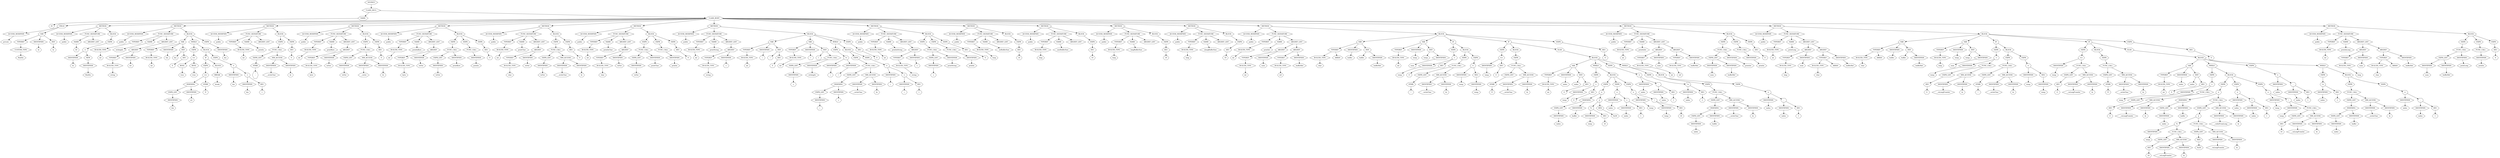 digraph Tree {
    node [shape=hexagon];
    node_0 [label="SOURCE"]
    node_0 -> node_1;
    node_1 [label="CLASS_DECL"]
    node_1 -> node_2;
    node_2 [label="NAME"]
    node_2 -> node_3;
    node_3 [label="IO"]
    node_1 -> node_4;
    node_4 [label="CLASS_BODY"]
    node_4 -> node_5;
    node_5 [label="FIELD"]
    node_5 -> node_6;
    node_6 [label="ACCESS_MODIFIER"]
    node_6 -> node_7;
    node_7 [label="private"]
    node_5 -> node_8;
    node_8 [label="VAR"]
    node_8 -> node_9;
    node_9 [label="TYPEREF"]
    node_9 -> node_10;
    node_10 [label="CUSTOM_TYPE"]
    node_10 -> node_11;
    node_11 [label="BuiltIn"]
    node_8 -> node_12;
    node_12 [label="IDENTIFIER"]
    node_12 -> node_13;
    node_13 [label="bi"]
    node_8 -> node_14;
    node_14 [label="INIT"]
    node_14 -> node_15;
    node_15 [label="bi"]
    node_4 -> node_16;
    node_16 [label="METHOD"]
    node_16 -> node_17;
    node_17 [label="ACCESS_MODIFIER"]
    node_17 -> node_18;
    node_18 [label="public"]
    node_16 -> node_19;
    node_19 [label="FUNC_SIGNATURE"]
    node_19 -> node_20;
    node_20 [label="NAME"]
    node_20 -> node_21;
    node_21 [label="IO"]
    node_19 -> node_22;
    node_22 [label="ARGDEF_LIST"]
    node_16 -> node_23;
    node_23 [label="BLOCK"]
    node_23 -> node_24;
    node_24 [label="EXPR"]
    node_24 -> node_25;
    node_25 [label="="]
    node_25 -> node_26;
    node_26 [label="IDENTIFIER"]
    node_26 -> node_27;
    node_27 [label="bi"]
    node_25 -> node_28;
    node_28 [label="NEW"]
    node_28 -> node_29;
    node_29 [label="IDENTIFIER"]
    node_29 -> node_30;
    node_30 [label="BuiltIn"]
    node_4 -> node_31;
    node_31 [label="METHOD"]
    node_31 -> node_32;
    node_32 [label="ACCESS_MODIFIER"]
    node_32 -> node_33;
    node_33 [label="public"]
    node_31 -> node_34;
    node_34 [label="FUNC_SIGNATURE"]
    node_34 -> node_35;
    node_35 [label="TYPEREF"]
    node_35 -> node_36;
    node_36 [label="BUILTIN_TYPE"]
    node_36 -> node_37;
    node_37 [label="int"]
    node_34 -> node_38;
    node_38 [label="NAME"]
    node_38 -> node_39;
    node_39 [label="strlength"]
    node_34 -> node_40;
    node_40 [label="ARGDEF_LIST"]
    node_40 -> node_41;
    node_41 [label="ARGDEF"]
    node_41 -> node_42;
    node_42 [label="TYPEREF"]
    node_42 -> node_43;
    node_43 [label="BUILTIN_TYPE"]
    node_43 -> node_44;
    node_44 [label="string"]
    node_41 -> node_45;
    node_45 [label="IDENTIFIER"]
    node_45 -> node_46;
    node_46 [label="str"]
    node_31 -> node_47;
    node_47 [label="BLOCK"]
    node_47 -> node_48;
    node_48 [label="VAR"]
    node_48 -> node_49;
    node_49 [label="TYPEREF"]
    node_49 -> node_50;
    node_50 [label="BUILTIN_TYPE"]
    node_50 -> node_51;
    node_51 [label="int"]
    node_48 -> node_52;
    node_52 [label="IDENTIFIER"]
    node_52 -> node_53;
    node_53 [label="len"]
    node_48 -> node_54;
    node_54 [label="INIT"]
    node_54 -> node_55;
    node_55 [label="len"]
    node_54 -> node_56;
    node_56 [label="DEC"]
    node_56 -> node_57;
    node_57 [label="0"]
    node_47 -> node_58;
    node_58 [label="WHILE"]
    node_58 -> node_59;
    node_59 [label="EXPR"]
    node_59 -> node_60;
    node_60 [label="=="]
    node_60 -> node_61;
    node_61 [label="BOOL"]
    node_61 -> node_62;
    node_62 [label="true"]
    node_60 -> node_63;
    node_63 [label="BOOL"]
    node_63 -> node_64;
    node_64 [label="true"]
    node_58 -> node_65;
    node_65 [label="BLOCK"]
    node_65 -> node_66;
    node_66 [label="IF"]
    node_66 -> node_67;
    node_67 [label="EXPR"]
    node_67 -> node_68;
    node_68 [label="=="]
    node_68 -> node_69;
    node_69 [label="INDEXING"]
    node_69 -> node_70;
    node_70 [label="EXPR_LIST"]
    node_70 -> node_71;
    node_71 [label="IDENTIFIER"]
    node_71 -> node_72;
    node_72 [label="len"]
    node_69 -> node_73;
    node_73 [label="IDENTIFIER"]
    node_73 -> node_74;
    node_74 [label="str"]
    node_68 -> node_75;
    node_75 [label="SYMB"]
    node_75 -> node_76;
    node_76 [label="'\0'"]
    node_66 -> node_77;
    node_77 [label="BLOCK"]
    node_77 -> node_78;
    node_78 [label="BREAK"]
    node_78 -> node_79;
    node_79 [label="break"]
    node_65 -> node_80;
    node_80 [label="EXPR"]
    node_80 -> node_81;
    node_81 [label="="]
    node_81 -> node_82;
    node_82 [label="IDENTIFIER"]
    node_82 -> node_83;
    node_83 [label="len"]
    node_81 -> node_84;
    node_84 [label="+"]
    node_84 -> node_85;
    node_85 [label="IDENTIFIER"]
    node_85 -> node_86;
    node_86 [label="len"]
    node_84 -> node_87;
    node_87 [label="DEC"]
    node_87 -> node_88;
    node_88 [label="1"]
    node_47 -> node_89;
    node_89 [label="EXPR"]
    node_89 -> node_90;
    node_90 [label="IDENTIFIER"]
    node_90 -> node_91;
    node_91 [label="len"]
    node_4 -> node_92;
    node_92 [label="METHOD"]
    node_92 -> node_93;
    node_93 [label="ACCESS_MODIFIER"]
    node_93 -> node_94;
    node_94 [label="public"]
    node_92 -> node_95;
    node_95 [label="FUNC_SIGNATURE"]
    node_95 -> node_96;
    node_96 [label="TYPEREF"]
    node_96 -> node_97;
    node_97 [label="BUILTIN_TYPE"]
    node_97 -> node_98;
    node_98 [label="int"]
    node_95 -> node_99;
    node_99 [label="NAME"]
    node_99 -> node_100;
    node_100 [label="println"]
    node_95 -> node_101;
    node_101 [label="ARGDEF_LIST"]
    node_92 -> node_102;
    node_102 [label="BLOCK"]
    node_102 -> node_103;
    node_103 [label="EXPR"]
    node_103 -> node_104;
    node_104 [label="FUNC_CALL"]
    node_104 -> node_105;
    node_105 [label="EXPR_LIST"]
    node_105 -> node_106;
    node_106 [label="SYMB"]
    node_106 -> node_107;
    node_107 [label="'\n'"]
    node_104 -> node_108;
    node_108 [label="MM_ACCESS"]
    node_108 -> node_109;
    node_109 [label="IDENTIFIER"]
    node_109 -> node_110;
    node_110 [label="__writeChar"]
    node_108 -> node_111;
    node_111 [label="IDENTIFIER"]
    node_111 -> node_112;
    node_112 [label="bi"]
    node_102 -> node_113;
    node_113 [label="EXPR"]
    node_113 -> node_114;
    node_114 [label="DEC"]
    node_114 -> node_115;
    node_115 [label="0"]
    node_4 -> node_116;
    node_116 [label="METHOD"]
    node_116 -> node_117;
    node_117 [label="ACCESS_MODIFIER"]
    node_117 -> node_118;
    node_118 [label="public"]
    node_116 -> node_119;
    node_119 [label="FUNC_SIGNATURE"]
    node_119 -> node_120;
    node_120 [label="TYPEREF"]
    node_120 -> node_121;
    node_121 [label="BUILTIN_TYPE"]
    node_121 -> node_122;
    node_122 [label="int"]
    node_119 -> node_123;
    node_123 [label="NAME"]
    node_123 -> node_124;
    node_124 [label="printByte"]
    node_119 -> node_125;
    node_125 [label="ARGDEF_LIST"]
    node_125 -> node_126;
    node_126 [label="ARGDEF"]
    node_126 -> node_127;
    node_127 [label="TYPEREF"]
    node_127 -> node_128;
    node_128 [label="BUILTIN_TYPE"]
    node_128 -> node_129;
    node_129 [label="byte"]
    node_126 -> node_130;
    node_130 [label="IDENTIFIER"]
    node_130 -> node_131;
    node_131 [label="toOut"]
    node_116 -> node_132;
    node_132 [label="BLOCK"]
    node_132 -> node_133;
    node_133 [label="EXPR"]
    node_133 -> node_134;
    node_134 [label="FUNC_CALL"]
    node_134 -> node_135;
    node_135 [label="EXPR_LIST"]
    node_135 -> node_136;
    node_136 [label="IDENTIFIER"]
    node_136 -> node_137;
    node_137 [label="toOut"]
    node_134 -> node_138;
    node_138 [label="MM_ACCESS"]
    node_138 -> node_139;
    node_139 [label="IDENTIFIER"]
    node_139 -> node_140;
    node_140 [label="__write"]
    node_138 -> node_141;
    node_141 [label="IDENTIFIER"]
    node_141 -> node_142;
    node_142 [label="bi"]
    node_132 -> node_143;
    node_143 [label="EXPR"]
    node_143 -> node_144;
    node_144 [label="DEC"]
    node_144 -> node_145;
    node_145 [label="0"]
    node_4 -> node_146;
    node_146 [label="METHOD"]
    node_146 -> node_147;
    node_147 [label="ACCESS_MODIFIER"]
    node_147 -> node_148;
    node_148 [label="public"]
    node_146 -> node_149;
    node_149 [label="FUNC_SIGNATURE"]
    node_149 -> node_150;
    node_150 [label="TYPEREF"]
    node_150 -> node_151;
    node_151 [label="BUILTIN_TYPE"]
    node_151 -> node_152;
    node_152 [label="int"]
    node_149 -> node_153;
    node_153 [label="NAME"]
    node_153 -> node_154;
    node_154 [label="printlnByte"]
    node_149 -> node_155;
    node_155 [label="ARGDEF_LIST"]
    node_155 -> node_156;
    node_156 [label="ARGDEF"]
    node_156 -> node_157;
    node_157 [label="TYPEREF"]
    node_157 -> node_158;
    node_158 [label="BUILTIN_TYPE"]
    node_158 -> node_159;
    node_159 [label="byte"]
    node_156 -> node_160;
    node_160 [label="IDENTIFIER"]
    node_160 -> node_161;
    node_161 [label="toOut"]
    node_146 -> node_162;
    node_162 [label="BLOCK"]
    node_162 -> node_163;
    node_163 [label="EXPR"]
    node_163 -> node_164;
    node_164 [label="FUNC_CALL"]
    node_164 -> node_165;
    node_165 [label="EXPR_LIST"]
    node_165 -> node_166;
    node_166 [label="IDENTIFIER"]
    node_166 -> node_167;
    node_167 [label="toOut"]
    node_164 -> node_168;
    node_168 [label="IDENTIFIER"]
    node_168 -> node_169;
    node_169 [label="printByte"]
    node_162 -> node_170;
    node_170 [label="EXPR"]
    node_170 -> node_171;
    node_171 [label="FUNC_CALL"]
    node_171 -> node_172;
    node_172 [label="IDENTIFIER"]
    node_172 -> node_173;
    node_173 [label="println"]
    node_162 -> node_174;
    node_174 [label="EXPR"]
    node_174 -> node_175;
    node_175 [label="DEC"]
    node_175 -> node_176;
    node_176 [label="0"]
    node_4 -> node_177;
    node_177 [label="METHOD"]
    node_177 -> node_178;
    node_178 [label="ACCESS_MODIFIER"]
    node_178 -> node_179;
    node_179 [label="public"]
    node_177 -> node_180;
    node_180 [label="FUNC_SIGNATURE"]
    node_180 -> node_181;
    node_181 [label="TYPEREF"]
    node_181 -> node_182;
    node_182 [label="BUILTIN_TYPE"]
    node_182 -> node_183;
    node_183 [label="int"]
    node_180 -> node_184;
    node_184 [label="NAME"]
    node_184 -> node_185;
    node_185 [label="printChar"]
    node_180 -> node_186;
    node_186 [label="ARGDEF_LIST"]
    node_186 -> node_187;
    node_187 [label="ARGDEF"]
    node_187 -> node_188;
    node_188 [label="TYPEREF"]
    node_188 -> node_189;
    node_189 [label="BUILTIN_TYPE"]
    node_189 -> node_190;
    node_190 [label="char"]
    node_187 -> node_191;
    node_191 [label="IDENTIFIER"]
    node_191 -> node_192;
    node_192 [label="toOut"]
    node_177 -> node_193;
    node_193 [label="BLOCK"]
    node_193 -> node_194;
    node_194 [label="EXPR"]
    node_194 -> node_195;
    node_195 [label="FUNC_CALL"]
    node_195 -> node_196;
    node_196 [label="EXPR_LIST"]
    node_196 -> node_197;
    node_197 [label="IDENTIFIER"]
    node_197 -> node_198;
    node_198 [label="toOut"]
    node_195 -> node_199;
    node_199 [label="MM_ACCESS"]
    node_199 -> node_200;
    node_200 [label="IDENTIFIER"]
    node_200 -> node_201;
    node_201 [label="__writeChar"]
    node_199 -> node_202;
    node_202 [label="IDENTIFIER"]
    node_202 -> node_203;
    node_203 [label="bi"]
    node_193 -> node_204;
    node_204 [label="EXPR"]
    node_204 -> node_205;
    node_205 [label="DEC"]
    node_205 -> node_206;
    node_206 [label="0"]
    node_4 -> node_207;
    node_207 [label="METHOD"]
    node_207 -> node_208;
    node_208 [label="ACCESS_MODIFIER"]
    node_208 -> node_209;
    node_209 [label="public"]
    node_207 -> node_210;
    node_210 [label="FUNC_SIGNATURE"]
    node_210 -> node_211;
    node_211 [label="TYPEREF"]
    node_211 -> node_212;
    node_212 [label="BUILTIN_TYPE"]
    node_212 -> node_213;
    node_213 [label="int"]
    node_210 -> node_214;
    node_214 [label="NAME"]
    node_214 -> node_215;
    node_215 [label="printlnChar"]
    node_210 -> node_216;
    node_216 [label="ARGDEF_LIST"]
    node_216 -> node_217;
    node_217 [label="ARGDEF"]
    node_217 -> node_218;
    node_218 [label="TYPEREF"]
    node_218 -> node_219;
    node_219 [label="BUILTIN_TYPE"]
    node_219 -> node_220;
    node_220 [label="char"]
    node_217 -> node_221;
    node_221 [label="IDENTIFIER"]
    node_221 -> node_222;
    node_222 [label="toOut"]
    node_207 -> node_223;
    node_223 [label="BLOCK"]
    node_223 -> node_224;
    node_224 [label="EXPR"]
    node_224 -> node_225;
    node_225 [label="FUNC_CALL"]
    node_225 -> node_226;
    node_226 [label="EXPR_LIST"]
    node_226 -> node_227;
    node_227 [label="IDENTIFIER"]
    node_227 -> node_228;
    node_228 [label="toOut"]
    node_225 -> node_229;
    node_229 [label="IDENTIFIER"]
    node_229 -> node_230;
    node_230 [label="printChar"]
    node_223 -> node_231;
    node_231 [label="EXPR"]
    node_231 -> node_232;
    node_232 [label="FUNC_CALL"]
    node_232 -> node_233;
    node_233 [label="IDENTIFIER"]
    node_233 -> node_234;
    node_234 [label="println"]
    node_223 -> node_235;
    node_235 [label="EXPR"]
    node_235 -> node_236;
    node_236 [label="DEC"]
    node_236 -> node_237;
    node_237 [label="0"]
    node_4 -> node_238;
    node_238 [label="METHOD"]
    node_238 -> node_239;
    node_239 [label="ACCESS_MODIFIER"]
    node_239 -> node_240;
    node_240 [label="public"]
    node_238 -> node_241;
    node_241 [label="FUNC_SIGNATURE"]
    node_241 -> node_242;
    node_242 [label="TYPEREF"]
    node_242 -> node_243;
    node_243 [label="BUILTIN_TYPE"]
    node_243 -> node_244;
    node_244 [label="int"]
    node_241 -> node_245;
    node_245 [label="NAME"]
    node_245 -> node_246;
    node_246 [label="printString"]
    node_241 -> node_247;
    node_247 [label="ARGDEF_LIST"]
    node_247 -> node_248;
    node_248 [label="ARGDEF"]
    node_248 -> node_249;
    node_249 [label="TYPEREF"]
    node_249 -> node_250;
    node_250 [label="BUILTIN_TYPE"]
    node_250 -> node_251;
    node_251 [label="string"]
    node_248 -> node_252;
    node_252 [label="IDENTIFIER"]
    node_252 -> node_253;
    node_253 [label="s"]
    node_238 -> node_254;
    node_254 [label="BLOCK"]
    node_254 -> node_255;
    node_255 [label="VAR"]
    node_255 -> node_256;
    node_256 [label="TYPEREF"]
    node_256 -> node_257;
    node_257 [label="BUILTIN_TYPE"]
    node_257 -> node_258;
    node_258 [label="int"]
    node_255 -> node_259;
    node_259 [label="IDENTIFIER"]
    node_259 -> node_260;
    node_260 [label="i"]
    node_255 -> node_261;
    node_261 [label="INIT"]
    node_261 -> node_262;
    node_262 [label="i"]
    node_261 -> node_263;
    node_263 [label="DEC"]
    node_263 -> node_264;
    node_264 [label="0"]
    node_254 -> node_265;
    node_265 [label="VAR"]
    node_265 -> node_266;
    node_266 [label="TYPEREF"]
    node_266 -> node_267;
    node_267 [label="BUILTIN_TYPE"]
    node_267 -> node_268;
    node_268 [label="int"]
    node_265 -> node_269;
    node_269 [label="IDENTIFIER"]
    node_269 -> node_270;
    node_270 [label="l"]
    node_265 -> node_271;
    node_271 [label="INIT"]
    node_271 -> node_272;
    node_272 [label="l"]
    node_271 -> node_273;
    node_273 [label="FUNC_CALL"]
    node_273 -> node_274;
    node_274 [label="EXPR_LIST"]
    node_274 -> node_275;
    node_275 [label="IDENTIFIER"]
    node_275 -> node_276;
    node_276 [label="s"]
    node_273 -> node_277;
    node_277 [label="IDENTIFIER"]
    node_277 -> node_278;
    node_278 [label="strlength"]
    node_254 -> node_279;
    node_279 [label="WHILE"]
    node_279 -> node_280;
    node_280 [label="EXPR"]
    node_280 -> node_281;
    node_281 [label="!="]
    node_281 -> node_282;
    node_282 [label="IDENTIFIER"]
    node_282 -> node_283;
    node_283 [label="i"]
    node_281 -> node_284;
    node_284 [label="IDENTIFIER"]
    node_284 -> node_285;
    node_285 [label="l"]
    node_279 -> node_286;
    node_286 [label="BLOCK"]
    node_286 -> node_287;
    node_287 [label="EXPR"]
    node_287 -> node_288;
    node_288 [label="FUNC_CALL"]
    node_288 -> node_289;
    node_289 [label="EXPR_LIST"]
    node_289 -> node_290;
    node_290 [label="INDEXING"]
    node_290 -> node_291;
    node_291 [label="EXPR_LIST"]
    node_291 -> node_292;
    node_292 [label="IDENTIFIER"]
    node_292 -> node_293;
    node_293 [label="i"]
    node_290 -> node_294;
    node_294 [label="IDENTIFIER"]
    node_294 -> node_295;
    node_295 [label="s"]
    node_288 -> node_296;
    node_296 [label="MM_ACCESS"]
    node_296 -> node_297;
    node_297 [label="IDENTIFIER"]
    node_297 -> node_298;
    node_298 [label="__writeChar"]
    node_296 -> node_299;
    node_299 [label="IDENTIFIER"]
    node_299 -> node_300;
    node_300 [label="bi"]
    node_286 -> node_301;
    node_301 [label="EXPR"]
    node_301 -> node_302;
    node_302 [label="="]
    node_302 -> node_303;
    node_303 [label="IDENTIFIER"]
    node_303 -> node_304;
    node_304 [label="i"]
    node_302 -> node_305;
    node_305 [label="+"]
    node_305 -> node_306;
    node_306 [label="IDENTIFIER"]
    node_306 -> node_307;
    node_307 [label="i"]
    node_305 -> node_308;
    node_308 [label="DEC"]
    node_308 -> node_309;
    node_309 [label="1"]
    node_254 -> node_310;
    node_310 [label="EXPR"]
    node_310 -> node_311;
    node_311 [label="DEC"]
    node_311 -> node_312;
    node_312 [label="0"]
    node_4 -> node_313;
    node_313 [label="METHOD"]
    node_313 -> node_314;
    node_314 [label="ACCESS_MODIFIER"]
    node_314 -> node_315;
    node_315 [label="public"]
    node_313 -> node_316;
    node_316 [label="FUNC_SIGNATURE"]
    node_316 -> node_317;
    node_317 [label="TYPEREF"]
    node_317 -> node_318;
    node_318 [label="BUILTIN_TYPE"]
    node_318 -> node_319;
    node_319 [label="int"]
    node_316 -> node_320;
    node_320 [label="NAME"]
    node_320 -> node_321;
    node_321 [label="printlnString"]
    node_316 -> node_322;
    node_322 [label="ARGDEF_LIST"]
    node_322 -> node_323;
    node_323 [label="ARGDEF"]
    node_323 -> node_324;
    node_324 [label="TYPEREF"]
    node_324 -> node_325;
    node_325 [label="BUILTIN_TYPE"]
    node_325 -> node_326;
    node_326 [label="string"]
    node_323 -> node_327;
    node_327 [label="IDENTIFIER"]
    node_327 -> node_328;
    node_328 [label="s"]
    node_313 -> node_329;
    node_329 [label="BLOCK"]
    node_329 -> node_330;
    node_330 [label="EXPR"]
    node_330 -> node_331;
    node_331 [label="FUNC_CALL"]
    node_331 -> node_332;
    node_332 [label="EXPR_LIST"]
    node_332 -> node_333;
    node_333 [label="IDENTIFIER"]
    node_333 -> node_334;
    node_334 [label="s"]
    node_331 -> node_335;
    node_335 [label="IDENTIFIER"]
    node_335 -> node_336;
    node_336 [label="printString"]
    node_329 -> node_337;
    node_337 [label="EXPR"]
    node_337 -> node_338;
    node_338 [label="FUNC_CALL"]
    node_338 -> node_339;
    node_339 [label="IDENTIFIER"]
    node_339 -> node_340;
    node_340 [label="println"]
    node_329 -> node_341;
    node_341 [label="EXPR"]
    node_341 -> node_342;
    node_342 [label="DEC"]
    node_342 -> node_343;
    node_343 [label="0"]
    node_4 -> node_344;
    node_344 [label="METHOD"]
    node_344 -> node_345;
    node_345 [label="ACCESS_MODIFIER"]
    node_345 -> node_346;
    node_346 [label="public"]
    node_344 -> node_347;
    node_347 [label="FUNC_SIGNATURE"]
    node_347 -> node_348;
    node_348 [label="TYPEREF"]
    node_348 -> node_349;
    node_349 [label="BUILTIN_TYPE"]
    node_349 -> node_350;
    node_350 [label="long"]
    node_347 -> node_351;
    node_351 [label="NAME"]
    node_351 -> node_352;
    node_352 [label="intBufferSize"]
    node_347 -> node_353;
    node_353 [label="ARGDEF_LIST"]
    node_344 -> node_354;
    node_354 [label="BLOCK"]
    node_354 -> node_355;
    node_355 [label="EXPR"]
    node_355 -> node_356;
    node_356 [label="DEC"]
    node_356 -> node_357;
    node_357 [label="10"]
    node_4 -> node_358;
    node_358 [label="METHOD"]
    node_358 -> node_359;
    node_359 [label="ACCESS_MODIFIER"]
    node_359 -> node_360;
    node_360 [label="public"]
    node_358 -> node_361;
    node_361 [label="FUNC_SIGNATURE"]
    node_361 -> node_362;
    node_362 [label="TYPEREF"]
    node_362 -> node_363;
    node_363 [label="BUILTIN_TYPE"]
    node_363 -> node_364;
    node_364 [label="long"]
    node_361 -> node_365;
    node_365 [label="NAME"]
    node_365 -> node_366;
    node_366 [label="uintBufferSize"]
    node_361 -> node_367;
    node_367 [label="ARGDEF_LIST"]
    node_358 -> node_368;
    node_368 [label="BLOCK"]
    node_368 -> node_369;
    node_369 [label="EXPR"]
    node_369 -> node_370;
    node_370 [label="DEC"]
    node_370 -> node_371;
    node_371 [label="10"]
    node_4 -> node_372;
    node_372 [label="METHOD"]
    node_372 -> node_373;
    node_373 [label="ACCESS_MODIFIER"]
    node_373 -> node_374;
    node_374 [label="public"]
    node_372 -> node_375;
    node_375 [label="FUNC_SIGNATURE"]
    node_375 -> node_376;
    node_376 [label="TYPEREF"]
    node_376 -> node_377;
    node_377 [label="BUILTIN_TYPE"]
    node_377 -> node_378;
    node_378 [label="long"]
    node_375 -> node_379;
    node_379 [label="NAME"]
    node_379 -> node_380;
    node_380 [label="longBufferSize"]
    node_375 -> node_381;
    node_381 [label="ARGDEF_LIST"]
    node_372 -> node_382;
    node_382 [label="BLOCK"]
    node_382 -> node_383;
    node_383 [label="EXPR"]
    node_383 -> node_384;
    node_384 [label="DEC"]
    node_384 -> node_385;
    node_385 [label="19"]
    node_4 -> node_386;
    node_386 [label="METHOD"]
    node_386 -> node_387;
    node_387 [label="ACCESS_MODIFIER"]
    node_387 -> node_388;
    node_388 [label="public"]
    node_386 -> node_389;
    node_389 [label="FUNC_SIGNATURE"]
    node_389 -> node_390;
    node_390 [label="TYPEREF"]
    node_390 -> node_391;
    node_391 [label="BUILTIN_TYPE"]
    node_391 -> node_392;
    node_392 [label="long"]
    node_389 -> node_393;
    node_393 [label="NAME"]
    node_393 -> node_394;
    node_394 [label="ulongBufferSize"]
    node_389 -> node_395;
    node_395 [label="ARGDEF_LIST"]
    node_386 -> node_396;
    node_396 [label="BLOCK"]
    node_396 -> node_397;
    node_397 [label="EXPR"]
    node_397 -> node_398;
    node_398 [label="DEC"]
    node_398 -> node_399;
    node_399 [label="19"]
    node_4 -> node_400;
    node_400 [label="METHOD"]
    node_400 -> node_401;
    node_401 [label="ACCESS_MODIFIER"]
    node_401 -> node_402;
    node_402 [label="public"]
    node_400 -> node_403;
    node_403 [label="FUNC_SIGNATURE"]
    node_403 -> node_404;
    node_404 [label="TYPEREF"]
    node_404 -> node_405;
    node_405 [label="BUILTIN_TYPE"]
    node_405 -> node_406;
    node_406 [label="int"]
    node_403 -> node_407;
    node_407 [label="NAME"]
    node_407 -> node_408;
    node_408 [label="printInt"]
    node_403 -> node_409;
    node_409 [label="ARGDEF_LIST"]
    node_409 -> node_410;
    node_410 [label="ARGDEF"]
    node_410 -> node_411;
    node_411 [label="TYPEREF"]
    node_411 -> node_412;
    node_412 [label="BUILTIN_TYPE"]
    node_412 -> node_413;
    node_413 [label="int"]
    node_410 -> node_414;
    node_414 [label="IDENTIFIER"]
    node_414 -> node_415;
    node_415 [label="num"]
    node_409 -> node_416;
    node_416 [label="ARGDEF"]
    node_416 -> node_417;
    node_417 [label="TYPEREF"]
    node_417 -> node_418;
    node_418 [label="BUILTIN_TYPE"]
    node_418 -> node_419;
    node_419 [label="ref"]
    node_416 -> node_420;
    node_420 [label="IDENTIFIER"]
    node_420 -> node_421;
    node_421 [label="bufferRef"]
    node_400 -> node_422;
    node_422 [label="BLOCK"]
    node_422 -> node_423;
    node_423 [label="VAR"]
    node_423 -> node_424;
    node_424 [label="TYPEREF"]
    node_424 -> node_425;
    node_425 [label="BUILTIN_TYPE"]
    node_425 -> node_426;
    node_426 [label="char"]
    node_424 -> node_427;
    node_427 [label="ARRAY"]
    node_423 -> node_428;
    node_428 [label="IDENTIFIER"]
    node_428 -> node_429;
    node_429 [label="buffer"]
    node_423 -> node_430;
    node_430 [label="INIT"]
    node_430 -> node_431;
    node_431 [label="buffer"]
    node_430 -> node_432;
    node_432 [label="IDENTIFIER"]
    node_432 -> node_433;
    node_433 [label="bufferRef"]
    node_422 -> node_434;
    node_434 [label="VAR"]
    node_434 -> node_435;
    node_435 [label="TYPEREF"]
    node_435 -> node_436;
    node_436 [label="BUILTIN_TYPE"]
    node_436 -> node_437;
    node_437 [label="int"]
    node_434 -> node_438;
    node_438 [label="IDENTIFIER"]
    node_438 -> node_439;
    node_439 [label="temp"]
    node_434 -> node_440;
    node_440 [label="INIT"]
    node_440 -> node_441;
    node_441 [label="temp"]
    node_440 -> node_442;
    node_442 [label="IDENTIFIER"]
    node_442 -> node_443;
    node_443 [label="num"]
    node_422 -> node_444;
    node_444 [label="IF"]
    node_444 -> node_445;
    node_445 [label="EXPR"]
    node_445 -> node_446;
    node_446 [label="<"]
    node_446 -> node_447;
    node_447 [label="IDENTIFIER"]
    node_447 -> node_448;
    node_448 [label="temp"]
    node_446 -> node_449;
    node_449 [label="DEC"]
    node_449 -> node_450;
    node_450 [label="0"]
    node_444 -> node_451;
    node_451 [label="BLOCK"]
    node_451 -> node_452;
    node_452 [label="EXPR"]
    node_452 -> node_453;
    node_453 [label="FUNC_CALL"]
    node_453 -> node_454;
    node_454 [label="EXPR_LIST"]
    node_454 -> node_455;
    node_455 [label="SYMB"]
    node_455 -> node_456;
    node_456 [label="'-'"]
    node_453 -> node_457;
    node_457 [label="MM_ACCESS"]
    node_457 -> node_458;
    node_458 [label="IDENTIFIER"]
    node_458 -> node_459;
    node_459 [label="__writeChar"]
    node_457 -> node_460;
    node_460 [label="IDENTIFIER"]
    node_460 -> node_461;
    node_461 [label="bi"]
    node_451 -> node_462;
    node_462 [label="EXPR"]
    node_462 -> node_463;
    node_463 [label="="]
    node_463 -> node_464;
    node_464 [label="IDENTIFIER"]
    node_464 -> node_465;
    node_465 [label="temp"]
    node_463 -> node_466;
    node_466 [label="NEG"]
    node_466 -> node_467;
    node_467 [label="IDENTIFIER"]
    node_467 -> node_468;
    node_468 [label="temp"]
    node_422 -> node_469;
    node_469 [label="IF"]
    node_469 -> node_470;
    node_470 [label="EXPR"]
    node_470 -> node_471;
    node_471 [label="=="]
    node_471 -> node_472;
    node_472 [label="IDENTIFIER"]
    node_472 -> node_473;
    node_473 [label="temp"]
    node_471 -> node_474;
    node_474 [label="DEC"]
    node_474 -> node_475;
    node_475 [label="0"]
    node_469 -> node_476;
    node_476 [label="BLOCK"]
    node_476 -> node_477;
    node_477 [label="EXPR"]
    node_477 -> node_478;
    node_478 [label="FUNC_CALL"]
    node_478 -> node_479;
    node_479 [label="EXPR_LIST"]
    node_479 -> node_480;
    node_480 [label="SYMB"]
    node_480 -> node_481;
    node_481 [label="'0'"]
    node_478 -> node_482;
    node_482 [label="MM_ACCESS"]
    node_482 -> node_483;
    node_483 [label="IDENTIFIER"]
    node_483 -> node_484;
    node_484 [label="__writeChar"]
    node_482 -> node_485;
    node_485 [label="IDENTIFIER"]
    node_485 -> node_486;
    node_486 [label="bi"]
    node_469 -> node_487;
    node_487 [label="ELSE"]
    node_487 -> node_488;
    node_488 [label="BLOCK"]
    node_488 -> node_489;
    node_489 [label="VAR"]
    node_489 -> node_490;
    node_490 [label="TYPEREF"]
    node_490 -> node_491;
    node_491 [label="BUILTIN_TYPE"]
    node_491 -> node_492;
    node_492 [label="int"]
    node_489 -> node_493;
    node_493 [label="IDENTIFIER"]
    node_493 -> node_494;
    node_494 [label="index"]
    node_489 -> node_495;
    node_495 [label="INIT"]
    node_495 -> node_496;
    node_496 [label="index"]
    node_495 -> node_497;
    node_497 [label="DEC"]
    node_497 -> node_498;
    node_498 [label="0"]
    node_488 -> node_499;
    node_499 [label="WHILE"]
    node_499 -> node_500;
    node_500 [label="EXPR"]
    node_500 -> node_501;
    node_501 [label=">"]
    node_501 -> node_502;
    node_502 [label="IDENTIFIER"]
    node_502 -> node_503;
    node_503 [label="temp"]
    node_501 -> node_504;
    node_504 [label="DEC"]
    node_504 -> node_505;
    node_505 [label="0"]
    node_499 -> node_506;
    node_506 [label="BLOCK"]
    node_506 -> node_507;
    node_507 [label="EXPR"]
    node_507 -> node_508;
    node_508 [label="="]
    node_508 -> node_509;
    node_509 [label="INDEXING"]
    node_509 -> node_510;
    node_510 [label="EXPR_LIST"]
    node_510 -> node_511;
    node_511 [label="IDENTIFIER"]
    node_511 -> node_512;
    node_512 [label="index"]
    node_509 -> node_513;
    node_513 [label="IDENTIFIER"]
    node_513 -> node_514;
    node_514 [label="buffer"]
    node_508 -> node_515;
    node_515 [label="||"]
    node_515 -> node_516;
    node_516 [label="%"]
    node_516 -> node_517;
    node_517 [label="IDENTIFIER"]
    node_517 -> node_518;
    node_518 [label="temp"]
    node_516 -> node_519;
    node_519 [label="DEC"]
    node_519 -> node_520;
    node_520 [label="10"]
    node_515 -> node_521;
    node_521 [label="HEX"]
    node_521 -> node_522;
    node_522 [label="0x30"]
    node_506 -> node_523;
    node_523 [label="EXPR"]
    node_523 -> node_524;
    node_524 [label="="]
    node_524 -> node_525;
    node_525 [label="IDENTIFIER"]
    node_525 -> node_526;
    node_526 [label="index"]
    node_524 -> node_527;
    node_527 [label="+"]
    node_527 -> node_528;
    node_528 [label="IDENTIFIER"]
    node_528 -> node_529;
    node_529 [label="index"]
    node_527 -> node_530;
    node_530 [label="DEC"]
    node_530 -> node_531;
    node_531 [label="1"]
    node_506 -> node_532;
    node_532 [label="EXPR"]
    node_532 -> node_533;
    node_533 [label="="]
    node_533 -> node_534;
    node_534 [label="IDENTIFIER"]
    node_534 -> node_535;
    node_535 [label="temp"]
    node_533 -> node_536;
    node_536 [label="/"]
    node_536 -> node_537;
    node_537 [label="IDENTIFIER"]
    node_537 -> node_538;
    node_538 [label="temp"]
    node_536 -> node_539;
    node_539 [label="DEC"]
    node_539 -> node_540;
    node_540 [label="10"]
    node_488 -> node_541;
    node_541 [label="EXPR"]
    node_541 -> node_542;
    node_542 [label="="]
    node_542 -> node_543;
    node_543 [label="IDENTIFIER"]
    node_543 -> node_544;
    node_544 [label="index"]
    node_542 -> node_545;
    node_545 [label="-"]
    node_545 -> node_546;
    node_546 [label="IDENTIFIER"]
    node_546 -> node_547;
    node_547 [label="index"]
    node_545 -> node_548;
    node_548 [label="DEC"]
    node_548 -> node_549;
    node_549 [label="1"]
    node_488 -> node_550;
    node_550 [label="WHILE"]
    node_550 -> node_551;
    node_551 [label="EXPR"]
    node_551 -> node_552;
    node_552 [label="!="]
    node_552 -> node_553;
    node_553 [label="IDENTIFIER"]
    node_553 -> node_554;
    node_554 [label="index"]
    node_552 -> node_555;
    node_555 [label="DEC"]
    node_555 -> node_556;
    node_556 [label="-1"]
    node_550 -> node_557;
    node_557 [label="BLOCK"]
    node_557 -> node_558;
    node_558 [label="EXPR"]
    node_558 -> node_559;
    node_559 [label="FUNC_CALL"]
    node_559 -> node_560;
    node_560 [label="EXPR_LIST"]
    node_560 -> node_561;
    node_561 [label="INDEXING"]
    node_561 -> node_562;
    node_562 [label="EXPR_LIST"]
    node_562 -> node_563;
    node_563 [label="IDENTIFIER"]
    node_563 -> node_564;
    node_564 [label="index"]
    node_561 -> node_565;
    node_565 [label="IDENTIFIER"]
    node_565 -> node_566;
    node_566 [label="buffer"]
    node_559 -> node_567;
    node_567 [label="MM_ACCESS"]
    node_567 -> node_568;
    node_568 [label="IDENTIFIER"]
    node_568 -> node_569;
    node_569 [label="__writeChar"]
    node_567 -> node_570;
    node_570 [label="IDENTIFIER"]
    node_570 -> node_571;
    node_571 [label="bi"]
    node_557 -> node_572;
    node_572 [label="EXPR"]
    node_572 -> node_573;
    node_573 [label="="]
    node_573 -> node_574;
    node_574 [label="IDENTIFIER"]
    node_574 -> node_575;
    node_575 [label="index"]
    node_573 -> node_576;
    node_576 [label="-"]
    node_576 -> node_577;
    node_577 [label="IDENTIFIER"]
    node_577 -> node_578;
    node_578 [label="index"]
    node_576 -> node_579;
    node_579 [label="DEC"]
    node_579 -> node_580;
    node_580 [label="1"]
    node_422 -> node_581;
    node_581 [label="EXPR"]
    node_581 -> node_582;
    node_582 [label="DEC"]
    node_582 -> node_583;
    node_583 [label="0"]
    node_4 -> node_584;
    node_584 [label="METHOD"]
    node_584 -> node_585;
    node_585 [label="ACCESS_MODIFIER"]
    node_585 -> node_586;
    node_586 [label="public"]
    node_584 -> node_587;
    node_587 [label="FUNC_SIGNATURE"]
    node_587 -> node_588;
    node_588 [label="TYPEREF"]
    node_588 -> node_589;
    node_589 [label="BUILTIN_TYPE"]
    node_589 -> node_590;
    node_590 [label="int"]
    node_587 -> node_591;
    node_591 [label="NAME"]
    node_591 -> node_592;
    node_592 [label="printlnInt"]
    node_587 -> node_593;
    node_593 [label="ARGDEF_LIST"]
    node_593 -> node_594;
    node_594 [label="ARGDEF"]
    node_594 -> node_595;
    node_595 [label="TYPEREF"]
    node_595 -> node_596;
    node_596 [label="BUILTIN_TYPE"]
    node_596 -> node_597;
    node_597 [label="int"]
    node_594 -> node_598;
    node_598 [label="IDENTIFIER"]
    node_598 -> node_599;
    node_599 [label="num"]
    node_593 -> node_600;
    node_600 [label="ARGDEF"]
    node_600 -> node_601;
    node_601 [label="TYPEREF"]
    node_601 -> node_602;
    node_602 [label="BUILTIN_TYPE"]
    node_602 -> node_603;
    node_603 [label="ref"]
    node_600 -> node_604;
    node_604 [label="IDENTIFIER"]
    node_604 -> node_605;
    node_605 [label="bufferRef"]
    node_584 -> node_606;
    node_606 [label="BLOCK"]
    node_606 -> node_607;
    node_607 [label="EXPR"]
    node_607 -> node_608;
    node_608 [label="FUNC_CALL"]
    node_608 -> node_609;
    node_609 [label="EXPR_LIST"]
    node_609 -> node_610;
    node_610 [label="IDENTIFIER"]
    node_610 -> node_611;
    node_611 [label="num"]
    node_609 -> node_612;
    node_612 [label="IDENTIFIER"]
    node_612 -> node_613;
    node_613 [label="bufferRef"]
    node_608 -> node_614;
    node_614 [label="IDENTIFIER"]
    node_614 -> node_615;
    node_615 [label="printInt"]
    node_606 -> node_616;
    node_616 [label="EXPR"]
    node_616 -> node_617;
    node_617 [label="FUNC_CALL"]
    node_617 -> node_618;
    node_618 [label="IDENTIFIER"]
    node_618 -> node_619;
    node_619 [label="println"]
    node_606 -> node_620;
    node_620 [label="EXPR"]
    node_620 -> node_621;
    node_621 [label="DEC"]
    node_621 -> node_622;
    node_622 [label="0"]
    node_4 -> node_623;
    node_623 [label="METHOD"]
    node_623 -> node_624;
    node_624 [label="ACCESS_MODIFIER"]
    node_624 -> node_625;
    node_625 [label="public"]
    node_623 -> node_626;
    node_626 [label="FUNC_SIGNATURE"]
    node_626 -> node_627;
    node_627 [label="TYPEREF"]
    node_627 -> node_628;
    node_628 [label="BUILTIN_TYPE"]
    node_628 -> node_629;
    node_629 [label="int"]
    node_626 -> node_630;
    node_630 [label="NAME"]
    node_630 -> node_631;
    node_631 [label="printLong"]
    node_626 -> node_632;
    node_632 [label="ARGDEF_LIST"]
    node_632 -> node_633;
    node_633 [label="ARGDEF"]
    node_633 -> node_634;
    node_634 [label="TYPEREF"]
    node_634 -> node_635;
    node_635 [label="BUILTIN_TYPE"]
    node_635 -> node_636;
    node_636 [label="long"]
    node_633 -> node_637;
    node_637 [label="IDENTIFIER"]
    node_637 -> node_638;
    node_638 [label="num"]
    node_632 -> node_639;
    node_639 [label="ARGDEF"]
    node_639 -> node_640;
    node_640 [label="TYPEREF"]
    node_640 -> node_641;
    node_641 [label="BUILTIN_TYPE"]
    node_641 -> node_642;
    node_642 [label="char"]
    node_640 -> node_643;
    node_643 [label="ARRAY"]
    node_639 -> node_644;
    node_644 [label="IDENTIFIER"]
    node_644 -> node_645;
    node_645 [label="bufferRef"]
    node_623 -> node_646;
    node_646 [label="BLOCK"]
    node_646 -> node_647;
    node_647 [label="VAR"]
    node_647 -> node_648;
    node_648 [label="TYPEREF"]
    node_648 -> node_649;
    node_649 [label="BUILTIN_TYPE"]
    node_649 -> node_650;
    node_650 [label="char"]
    node_648 -> node_651;
    node_651 [label="ARRAY"]
    node_647 -> node_652;
    node_652 [label="IDENTIFIER"]
    node_652 -> node_653;
    node_653 [label="buffer"]
    node_647 -> node_654;
    node_654 [label="INIT"]
    node_654 -> node_655;
    node_655 [label="buffer"]
    node_654 -> node_656;
    node_656 [label="IDENTIFIER"]
    node_656 -> node_657;
    node_657 [label="bufferRef"]
    node_646 -> node_658;
    node_658 [label="VAR"]
    node_658 -> node_659;
    node_659 [label="TYPEREF"]
    node_659 -> node_660;
    node_660 [label="BUILTIN_TYPE"]
    node_660 -> node_661;
    node_661 [label="long"]
    node_658 -> node_662;
    node_662 [label="IDENTIFIER"]
    node_662 -> node_663;
    node_663 [label="temp"]
    node_658 -> node_664;
    node_664 [label="INIT"]
    node_664 -> node_665;
    node_665 [label="temp"]
    node_664 -> node_666;
    node_666 [label="IDENTIFIER"]
    node_666 -> node_667;
    node_667 [label="num"]
    node_646 -> node_668;
    node_668 [label="IF"]
    node_668 -> node_669;
    node_669 [label="EXPR"]
    node_669 -> node_670;
    node_670 [label="<"]
    node_670 -> node_671;
    node_671 [label="IDENTIFIER"]
    node_671 -> node_672;
    node_672 [label="temp"]
    node_670 -> node_673;
    node_673 [label="FUNC_CALL"]
    node_673 -> node_674;
    node_674 [label="EXPR_LIST"]
    node_674 -> node_675;
    node_675 [label="DEC"]
    node_675 -> node_676;
    node_676 [label="0"]
    node_673 -> node_677;
    node_677 [label="MM_ACCESS"]
    node_677 -> node_678;
    node_678 [label="IDENTIFIER"]
    node_678 -> node_679;
    node_679 [label="__toLongFromInt"]
    node_677 -> node_680;
    node_680 [label="IDENTIFIER"]
    node_680 -> node_681;
    node_681 [label="bi"]
    node_668 -> node_682;
    node_682 [label="BLOCK"]
    node_682 -> node_683;
    node_683 [label="EXPR"]
    node_683 -> node_684;
    node_684 [label="FUNC_CALL"]
    node_684 -> node_685;
    node_685 [label="EXPR_LIST"]
    node_685 -> node_686;
    node_686 [label="SYMB"]
    node_686 -> node_687;
    node_687 [label="'-'"]
    node_684 -> node_688;
    node_688 [label="MM_ACCESS"]
    node_688 -> node_689;
    node_689 [label="IDENTIFIER"]
    node_689 -> node_690;
    node_690 [label="__writeChar"]
    node_688 -> node_691;
    node_691 [label="IDENTIFIER"]
    node_691 -> node_692;
    node_692 [label="bi"]
    node_682 -> node_693;
    node_693 [label="EXPR"]
    node_693 -> node_694;
    node_694 [label="="]
    node_694 -> node_695;
    node_695 [label="IDENTIFIER"]
    node_695 -> node_696;
    node_696 [label="temp"]
    node_694 -> node_697;
    node_697 [label="NEG"]
    node_697 -> node_698;
    node_698 [label="IDENTIFIER"]
    node_698 -> node_699;
    node_699 [label="temp"]
    node_646 -> node_700;
    node_700 [label="IF"]
    node_700 -> node_701;
    node_701 [label="EXPR"]
    node_701 -> node_702;
    node_702 [label="=="]
    node_702 -> node_703;
    node_703 [label="IDENTIFIER"]
    node_703 -> node_704;
    node_704 [label="temp"]
    node_702 -> node_705;
    node_705 [label="FUNC_CALL"]
    node_705 -> node_706;
    node_706 [label="EXPR_LIST"]
    node_706 -> node_707;
    node_707 [label="DEC"]
    node_707 -> node_708;
    node_708 [label="0"]
    node_705 -> node_709;
    node_709 [label="MM_ACCESS"]
    node_709 -> node_710;
    node_710 [label="IDENTIFIER"]
    node_710 -> node_711;
    node_711 [label="__toLongFromInt"]
    node_709 -> node_712;
    node_712 [label="IDENTIFIER"]
    node_712 -> node_713;
    node_713 [label="bi"]
    node_700 -> node_714;
    node_714 [label="BLOCK"]
    node_714 -> node_715;
    node_715 [label="EXPR"]
    node_715 -> node_716;
    node_716 [label="FUNC_CALL"]
    node_716 -> node_717;
    node_717 [label="EXPR_LIST"]
    node_717 -> node_718;
    node_718 [label="SYMB"]
    node_718 -> node_719;
    node_719 [label="'0'"]
    node_716 -> node_720;
    node_720 [label="MM_ACCESS"]
    node_720 -> node_721;
    node_721 [label="IDENTIFIER"]
    node_721 -> node_722;
    node_722 [label="__writeChar"]
    node_720 -> node_723;
    node_723 [label="IDENTIFIER"]
    node_723 -> node_724;
    node_724 [label="bi"]
    node_700 -> node_725;
    node_725 [label="ELSE"]
    node_725 -> node_726;
    node_726 [label="BLOCK"]
    node_726 -> node_727;
    node_727 [label="VAR"]
    node_727 -> node_728;
    node_728 [label="TYPEREF"]
    node_728 -> node_729;
    node_729 [label="BUILTIN_TYPE"]
    node_729 -> node_730;
    node_730 [label="int"]
    node_727 -> node_731;
    node_731 [label="IDENTIFIER"]
    node_731 -> node_732;
    node_732 [label="index"]
    node_727 -> node_733;
    node_733 [label="INIT"]
    node_733 -> node_734;
    node_734 [label="index"]
    node_733 -> node_735;
    node_735 [label="DEC"]
    node_735 -> node_736;
    node_736 [label="0"]
    node_726 -> node_737;
    node_737 [label="WHILE"]
    node_737 -> node_738;
    node_738 [label="EXPR"]
    node_738 -> node_739;
    node_739 [label=">"]
    node_739 -> node_740;
    node_740 [label="IDENTIFIER"]
    node_740 -> node_741;
    node_741 [label="temp"]
    node_739 -> node_742;
    node_742 [label="FUNC_CALL"]
    node_742 -> node_743;
    node_743 [label="EXPR_LIST"]
    node_743 -> node_744;
    node_744 [label="DEC"]
    node_744 -> node_745;
    node_745 [label="0"]
    node_742 -> node_746;
    node_746 [label="MM_ACCESS"]
    node_746 -> node_747;
    node_747 [label="IDENTIFIER"]
    node_747 -> node_748;
    node_748 [label="__toLongFromInt"]
    node_746 -> node_749;
    node_749 [label="IDENTIFIER"]
    node_749 -> node_750;
    node_750 [label="bi"]
    node_737 -> node_751;
    node_751 [label="BLOCK"]
    node_751 -> node_752;
    node_752 [label="EXPR"]
    node_752 -> node_753;
    node_753 [label="="]
    node_753 -> node_754;
    node_754 [label="INDEXING"]
    node_754 -> node_755;
    node_755 [label="EXPR_LIST"]
    node_755 -> node_756;
    node_756 [label="IDENTIFIER"]
    node_756 -> node_757;
    node_757 [label="index"]
    node_754 -> node_758;
    node_758 [label="IDENTIFIER"]
    node_758 -> node_759;
    node_759 [label="buffer"]
    node_753 -> node_760;
    node_760 [label="FUNC_CALL"]
    node_760 -> node_761;
    node_761 [label="EXPR_LIST"]
    node_761 -> node_762;
    node_762 [label="||"]
    node_762 -> node_763;
    node_763 [label="%"]
    node_763 -> node_764;
    node_764 [label="IDENTIFIER"]
    node_764 -> node_765;
    node_765 [label="temp"]
    node_763 -> node_766;
    node_766 [label="FUNC_CALL"]
    node_766 -> node_767;
    node_767 [label="EXPR_LIST"]
    node_767 -> node_768;
    node_768 [label="DEC"]
    node_768 -> node_769;
    node_769 [label="10"]
    node_766 -> node_770;
    node_770 [label="MM_ACCESS"]
    node_770 -> node_771;
    node_771 [label="IDENTIFIER"]
    node_771 -> node_772;
    node_772 [label="__toLongFromInt"]
    node_770 -> node_773;
    node_773 [label="IDENTIFIER"]
    node_773 -> node_774;
    node_774 [label="bi"]
    node_762 -> node_775;
    node_775 [label="FUNC_CALL"]
    node_775 -> node_776;
    node_776 [label="EXPR_LIST"]
    node_776 -> node_777;
    node_777 [label="HEX"]
    node_777 -> node_778;
    node_778 [label="0x30"]
    node_775 -> node_779;
    node_779 [label="MM_ACCESS"]
    node_779 -> node_780;
    node_780 [label="IDENTIFIER"]
    node_780 -> node_781;
    node_781 [label="__toLongFromInt"]
    node_779 -> node_782;
    node_782 [label="IDENTIFIER"]
    node_782 -> node_783;
    node_783 [label="bi"]
    node_760 -> node_784;
    node_784 [label="MM_ACCESS"]
    node_784 -> node_785;
    node_785 [label="IDENTIFIER"]
    node_785 -> node_786;
    node_786 [label="__toIntFromLong"]
    node_784 -> node_787;
    node_787 [label="IDENTIFIER"]
    node_787 -> node_788;
    node_788 [label="bi"]
    node_751 -> node_789;
    node_789 [label="EXPR"]
    node_789 -> node_790;
    node_790 [label="="]
    node_790 -> node_791;
    node_791 [label="IDENTIFIER"]
    node_791 -> node_792;
    node_792 [label="index"]
    node_790 -> node_793;
    node_793 [label="+"]
    node_793 -> node_794;
    node_794 [label="IDENTIFIER"]
    node_794 -> node_795;
    node_795 [label="index"]
    node_793 -> node_796;
    node_796 [label="DEC"]
    node_796 -> node_797;
    node_797 [label="1"]
    node_751 -> node_798;
    node_798 [label="EXPR"]
    node_798 -> node_799;
    node_799 [label="="]
    node_799 -> node_800;
    node_800 [label="IDENTIFIER"]
    node_800 -> node_801;
    node_801 [label="temp"]
    node_799 -> node_802;
    node_802 [label="/"]
    node_802 -> node_803;
    node_803 [label="IDENTIFIER"]
    node_803 -> node_804;
    node_804 [label="temp"]
    node_802 -> node_805;
    node_805 [label="FUNC_CALL"]
    node_805 -> node_806;
    node_806 [label="EXPR_LIST"]
    node_806 -> node_807;
    node_807 [label="DEC"]
    node_807 -> node_808;
    node_808 [label="10"]
    node_805 -> node_809;
    node_809 [label="MM_ACCESS"]
    node_809 -> node_810;
    node_810 [label="IDENTIFIER"]
    node_810 -> node_811;
    node_811 [label="__toLongFromInt"]
    node_809 -> node_812;
    node_812 [label="IDENTIFIER"]
    node_812 -> node_813;
    node_813 [label="bi"]
    node_726 -> node_814;
    node_814 [label="EXPR"]
    node_814 -> node_815;
    node_815 [label="="]
    node_815 -> node_816;
    node_816 [label="IDENTIFIER"]
    node_816 -> node_817;
    node_817 [label="index"]
    node_815 -> node_818;
    node_818 [label="-"]
    node_818 -> node_819;
    node_819 [label="IDENTIFIER"]
    node_819 -> node_820;
    node_820 [label="index"]
    node_818 -> node_821;
    node_821 [label="DEC"]
    node_821 -> node_822;
    node_822 [label="1"]
    node_726 -> node_823;
    node_823 [label="WHILE"]
    node_823 -> node_824;
    node_824 [label="EXPR"]
    node_824 -> node_825;
    node_825 [label="!="]
    node_825 -> node_826;
    node_826 [label="IDENTIFIER"]
    node_826 -> node_827;
    node_827 [label="index"]
    node_825 -> node_828;
    node_828 [label="DEC"]
    node_828 -> node_829;
    node_829 [label="-1"]
    node_823 -> node_830;
    node_830 [label="BLOCK"]
    node_830 -> node_831;
    node_831 [label="EXPR"]
    node_831 -> node_832;
    node_832 [label="FUNC_CALL"]
    node_832 -> node_833;
    node_833 [label="EXPR_LIST"]
    node_833 -> node_834;
    node_834 [label="INDEXING"]
    node_834 -> node_835;
    node_835 [label="EXPR_LIST"]
    node_835 -> node_836;
    node_836 [label="IDENTIFIER"]
    node_836 -> node_837;
    node_837 [label="index"]
    node_834 -> node_838;
    node_838 [label="IDENTIFIER"]
    node_838 -> node_839;
    node_839 [label="buffer"]
    node_832 -> node_840;
    node_840 [label="MM_ACCESS"]
    node_840 -> node_841;
    node_841 [label="IDENTIFIER"]
    node_841 -> node_842;
    node_842 [label="__writeChar"]
    node_840 -> node_843;
    node_843 [label="IDENTIFIER"]
    node_843 -> node_844;
    node_844 [label="bi"]
    node_830 -> node_845;
    node_845 [label="EXPR"]
    node_845 -> node_846;
    node_846 [label="="]
    node_846 -> node_847;
    node_847 [label="IDENTIFIER"]
    node_847 -> node_848;
    node_848 [label="index"]
    node_846 -> node_849;
    node_849 [label="-"]
    node_849 -> node_850;
    node_850 [label="IDENTIFIER"]
    node_850 -> node_851;
    node_851 [label="index"]
    node_849 -> node_852;
    node_852 [label="DEC"]
    node_852 -> node_853;
    node_853 [label="1"]
    node_646 -> node_854;
    node_854 [label="EXPR"]
    node_854 -> node_855;
    node_855 [label="DEC"]
    node_855 -> node_856;
    node_856 [label="0"]
    node_4 -> node_857;
    node_857 [label="METHOD"]
    node_857 -> node_858;
    node_858 [label="ACCESS_MODIFIER"]
    node_858 -> node_859;
    node_859 [label="public"]
    node_857 -> node_860;
    node_860 [label="FUNC_SIGNATURE"]
    node_860 -> node_861;
    node_861 [label="TYPEREF"]
    node_861 -> node_862;
    node_862 [label="BUILTIN_TYPE"]
    node_862 -> node_863;
    node_863 [label="int"]
    node_860 -> node_864;
    node_864 [label="NAME"]
    node_864 -> node_865;
    node_865 [label="printlnLong"]
    node_860 -> node_866;
    node_866 [label="ARGDEF_LIST"]
    node_866 -> node_867;
    node_867 [label="ARGDEF"]
    node_867 -> node_868;
    node_868 [label="TYPEREF"]
    node_868 -> node_869;
    node_869 [label="BUILTIN_TYPE"]
    node_869 -> node_870;
    node_870 [label="long"]
    node_867 -> node_871;
    node_871 [label="IDENTIFIER"]
    node_871 -> node_872;
    node_872 [label="num"]
    node_866 -> node_873;
    node_873 [label="ARGDEF"]
    node_873 -> node_874;
    node_874 [label="TYPEREF"]
    node_874 -> node_875;
    node_875 [label="BUILTIN_TYPE"]
    node_875 -> node_876;
    node_876 [label="char"]
    node_874 -> node_877;
    node_877 [label="ARRAY"]
    node_873 -> node_878;
    node_878 [label="IDENTIFIER"]
    node_878 -> node_879;
    node_879 [label="bufferRef"]
    node_857 -> node_880;
    node_880 [label="BLOCK"]
    node_880 -> node_881;
    node_881 [label="EXPR"]
    node_881 -> node_882;
    node_882 [label="FUNC_CALL"]
    node_882 -> node_883;
    node_883 [label="EXPR_LIST"]
    node_883 -> node_884;
    node_884 [label="IDENTIFIER"]
    node_884 -> node_885;
    node_885 [label="num"]
    node_883 -> node_886;
    node_886 [label="IDENTIFIER"]
    node_886 -> node_887;
    node_887 [label="bufferRef"]
    node_882 -> node_888;
    node_888 [label="IDENTIFIER"]
    node_888 -> node_889;
    node_889 [label="printLong"]
    node_880 -> node_890;
    node_890 [label="EXPR"]
    node_890 -> node_891;
    node_891 [label="FUNC_CALL"]
    node_891 -> node_892;
    node_892 [label="IDENTIFIER"]
    node_892 -> node_893;
    node_893 [label="println"]
    node_880 -> node_894;
    node_894 [label="EXPR"]
    node_894 -> node_895;
    node_895 [label="DEC"]
    node_895 -> node_896;
    node_896 [label="0"]
}
